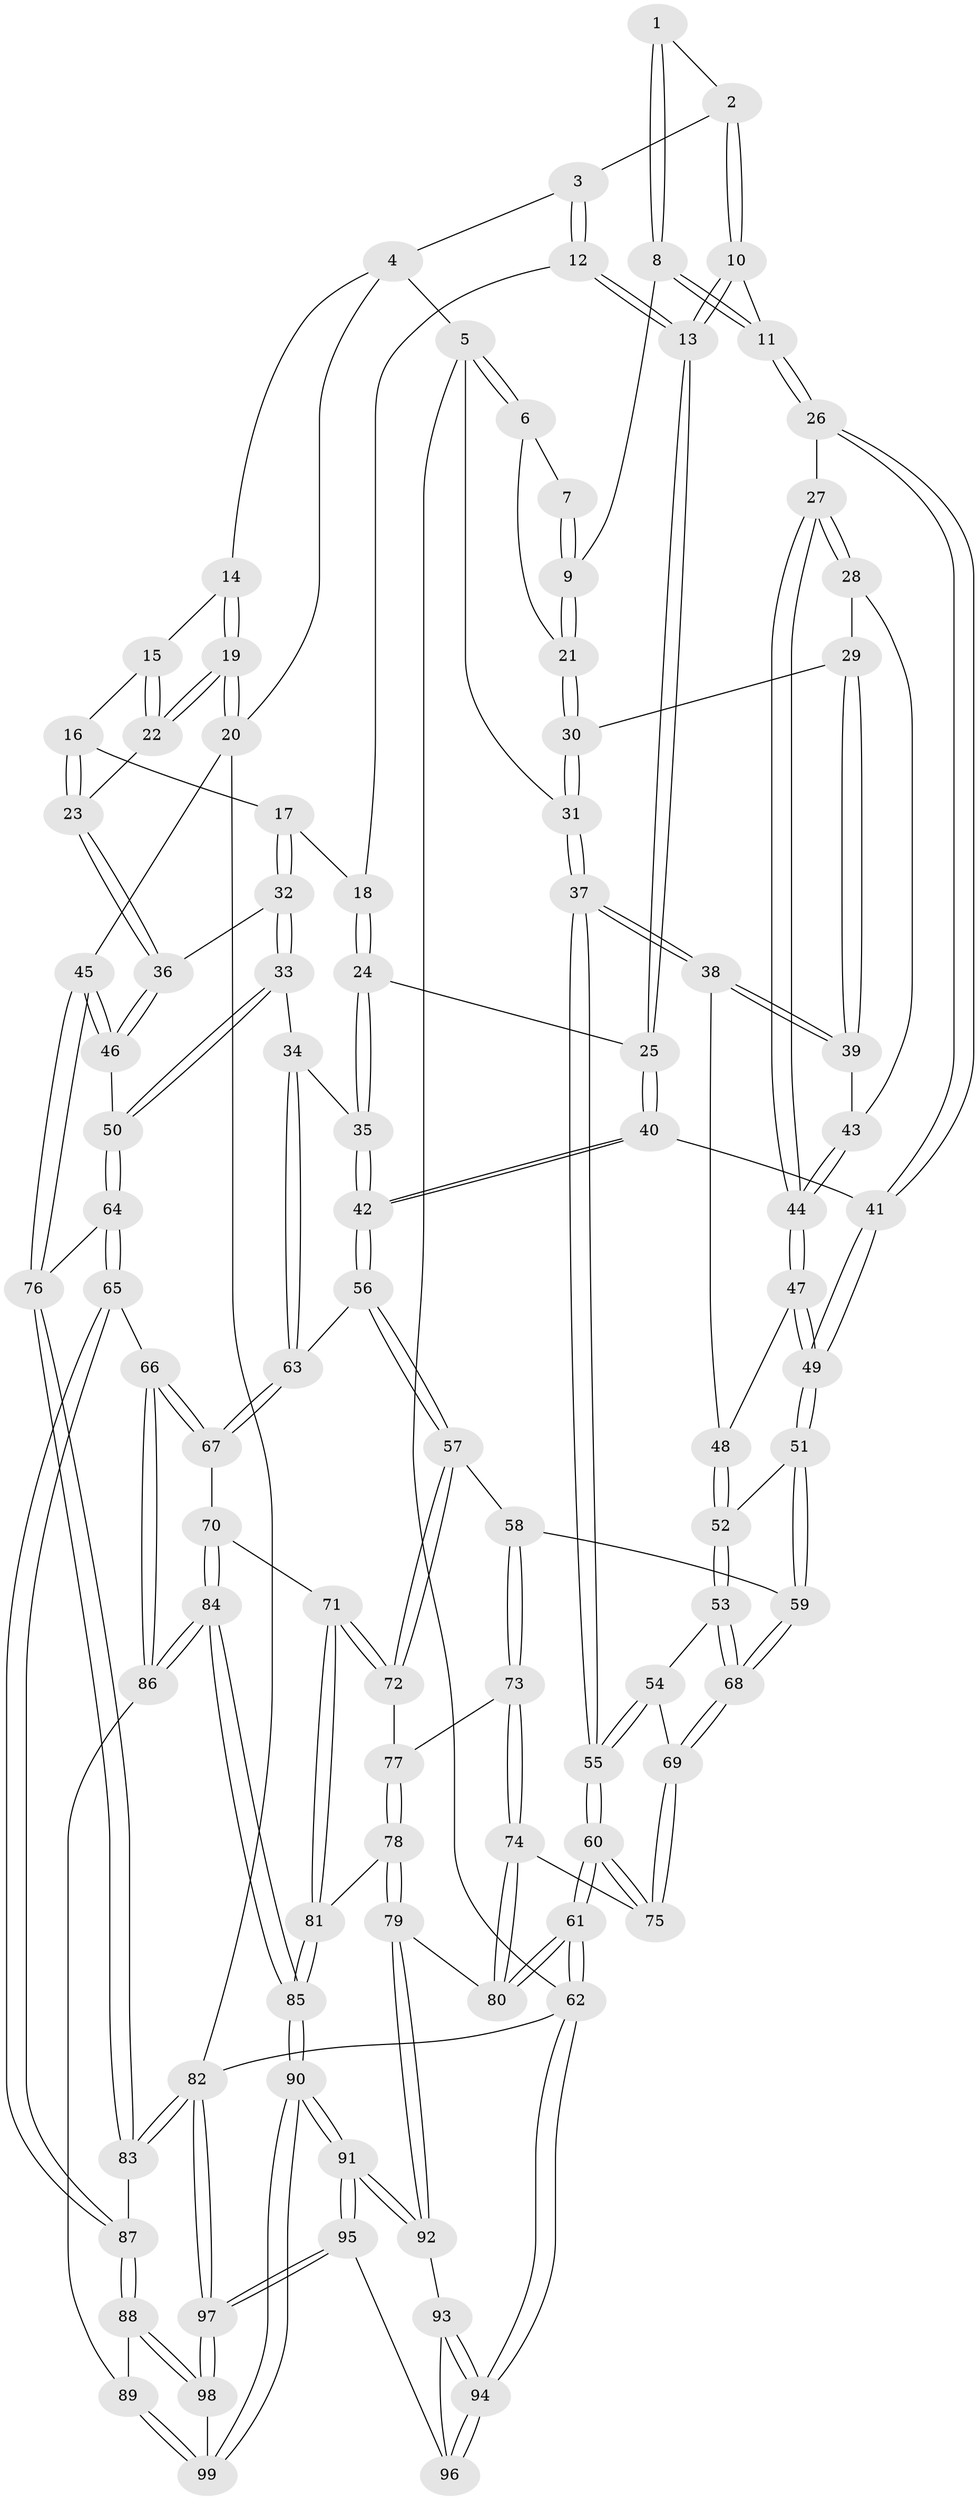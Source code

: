 // Generated by graph-tools (version 1.1) at 2025/03/03/09/25 03:03:11]
// undirected, 99 vertices, 244 edges
graph export_dot {
graph [start="1"]
  node [color=gray90,style=filled];
  1 [pos="+0.4480795599223297+0"];
  2 [pos="+0.6320361567888958+0"];
  3 [pos="+0.6861796397028949+0"];
  4 [pos="+0.6868673861144895+0"];
  5 [pos="+0+0"];
  6 [pos="+0+0"];
  7 [pos="+0+0"];
  8 [pos="+0.3241957468089078+0.13971592678926237"];
  9 [pos="+0.30076909161437365+0.14470979329151154"];
  10 [pos="+0.44564210639249785+0.21829032451830394"];
  11 [pos="+0.34971013107806037+0.168012527310095"];
  12 [pos="+0.6321471893404226+0.05991131172096193"];
  13 [pos="+0.4650474842419751+0.2328382566799256"];
  14 [pos="+0.8085957008605051+0.021795993343556877"];
  15 [pos="+0.8078964799185252+0.11480716078113304"];
  16 [pos="+0.7948433530091104+0.1577420116759178"];
  17 [pos="+0.6815472661905541+0.23666253744938676"];
  18 [pos="+0.6426149042158067+0.2005325214216229"];
  19 [pos="+1+0.2321564453392412"];
  20 [pos="+1+0.24173038164039"];
  21 [pos="+0.24764287123206877+0.1595964967574133"];
  22 [pos="+0.9264390649994368+0.27012216595332755"];
  23 [pos="+0.803666083378933+0.33542967173025984"];
  24 [pos="+0.5160897822089044+0.2894349756154168"];
  25 [pos="+0.49291292729332686+0.28024744881018526"];
  26 [pos="+0.3206889386032313+0.3822761168597826"];
  27 [pos="+0.28929619770053094+0.3709461934355842"];
  28 [pos="+0.24366697510285515+0.3453738910229739"];
  29 [pos="+0.21704483611261935+0.22339011525929922"];
  30 [pos="+0.23749512043069368+0.16786323099624154"];
  31 [pos="+0+0.1351161936704249"];
  32 [pos="+0.7393512005089745+0.36618172233593266"];
  33 [pos="+0.6987294893275069+0.41959441887837645"];
  34 [pos="+0.6561754919624613+0.4268184132238358"];
  35 [pos="+0.6053874334210736+0.3975369462672644"];
  36 [pos="+0.8026058481389201+0.3367455027415431"];
  37 [pos="+0+0.2805859567788191"];
  38 [pos="+0+0.35053875761841674"];
  39 [pos="+0.04690425224699617+0.339708708723016"];
  40 [pos="+0.3688791695832734+0.41484918946729943"];
  41 [pos="+0.33728459541089023+0.4001768237180524"];
  42 [pos="+0.3978959317809871+0.47077629389167946"];
  43 [pos="+0.18755128862691148+0.3649198714885559"];
  44 [pos="+0.18965064884991104+0.45181888171808104"];
  45 [pos="+1+0.5429315798714746"];
  46 [pos="+1+0.5049477117046778"];
  47 [pos="+0.1876859667074824+0.45883371352039615"];
  48 [pos="+0.04111432066592331+0.4059206751709091"];
  49 [pos="+0.20994460830465594+0.5083560345633416"];
  50 [pos="+0.7694659418729414+0.5191760850917749"];
  51 [pos="+0.20820378221381083+0.5208490578116496"];
  52 [pos="+0.08113186468459903+0.4942016997603885"];
  53 [pos="+0.07666423257829119+0.5520891580381172"];
  54 [pos="+0.037998832119060716+0.5719995634158738"];
  55 [pos="+0+0.6160662858054194"];
  56 [pos="+0.4029189361433588+0.5235419185008852"];
  57 [pos="+0.3942580969624919+0.5498479160204995"];
  58 [pos="+0.23909802981201986+0.5691802173058145"];
  59 [pos="+0.21485078664421758+0.5501661236584843"];
  60 [pos="+0+0.7661887002306313"];
  61 [pos="+0+1"];
  62 [pos="+0+1"];
  63 [pos="+0.5965596333093783+0.5235443984620617"];
  64 [pos="+0.7702564877038995+0.6155715870018158"];
  65 [pos="+0.7508540273339714+0.6977919374692384"];
  66 [pos="+0.7392165610319956+0.7081131473691944"];
  67 [pos="+0.5918540534548142+0.6421918845109111"];
  68 [pos="+0.1316471353262209+0.5951574611974602"];
  69 [pos="+0.10379200866383297+0.7065752874036544"];
  70 [pos="+0.4884942635274106+0.694003232768585"];
  71 [pos="+0.43610996177633676+0.6688939176354877"];
  72 [pos="+0.4212967945822835+0.6507218975994167"];
  73 [pos="+0.2442167436327577+0.6798502981863118"];
  74 [pos="+0.13309098274976955+0.7377544790033814"];
  75 [pos="+0.10226662440617541+0.7208553016189978"];
  76 [pos="+1+0.5553987359235703"];
  77 [pos="+0.2615437164591696+0.6873294291786568"];
  78 [pos="+0.31503404326105355+0.8060958204700126"];
  79 [pos="+0.2034151533044328+0.8506949877275166"];
  80 [pos="+0.17691382646677326+0.8401313512052043"];
  81 [pos="+0.3250844251619027+0.8077742640454753"];
  82 [pos="+1+1"];
  83 [pos="+1+0.6739960202596017"];
  84 [pos="+0.5334602652626503+0.9098828746992854"];
  85 [pos="+0.5071153302946311+1"];
  86 [pos="+0.7354067593519178+0.735363794502127"];
  87 [pos="+1+0.7144280333787711"];
  88 [pos="+0.8521364923223219+0.8952354134494532"];
  89 [pos="+0.8060130477246791+0.872842045911246"];
  90 [pos="+0.5095253265312791+1"];
  91 [pos="+0.49450718244894065+1"];
  92 [pos="+0.2157495468692352+0.8770295736518842"];
  93 [pos="+0.21361039725832615+0.890116970677762"];
  94 [pos="+0.06308084909667212+1"];
  95 [pos="+0.4927686800257875+1"];
  96 [pos="+0.2695895751708195+1"];
  97 [pos="+1+1"];
  98 [pos="+0.8842409237196922+0.975280184034645"];
  99 [pos="+0.6339909442987002+0.9865751464582047"];
  1 -- 2;
  1 -- 8;
  1 -- 8;
  2 -- 3;
  2 -- 10;
  2 -- 10;
  3 -- 4;
  3 -- 12;
  3 -- 12;
  4 -- 5;
  4 -- 14;
  4 -- 20;
  5 -- 6;
  5 -- 6;
  5 -- 31;
  5 -- 62;
  6 -- 7;
  6 -- 21;
  7 -- 9;
  7 -- 9;
  8 -- 9;
  8 -- 11;
  8 -- 11;
  9 -- 21;
  9 -- 21;
  10 -- 11;
  10 -- 13;
  10 -- 13;
  11 -- 26;
  11 -- 26;
  12 -- 13;
  12 -- 13;
  12 -- 18;
  13 -- 25;
  13 -- 25;
  14 -- 15;
  14 -- 19;
  14 -- 19;
  15 -- 16;
  15 -- 22;
  15 -- 22;
  16 -- 17;
  16 -- 23;
  16 -- 23;
  17 -- 18;
  17 -- 32;
  17 -- 32;
  18 -- 24;
  18 -- 24;
  19 -- 20;
  19 -- 20;
  19 -- 22;
  19 -- 22;
  20 -- 45;
  20 -- 82;
  21 -- 30;
  21 -- 30;
  22 -- 23;
  23 -- 36;
  23 -- 36;
  24 -- 25;
  24 -- 35;
  24 -- 35;
  25 -- 40;
  25 -- 40;
  26 -- 27;
  26 -- 41;
  26 -- 41;
  27 -- 28;
  27 -- 28;
  27 -- 44;
  27 -- 44;
  28 -- 29;
  28 -- 43;
  29 -- 30;
  29 -- 39;
  29 -- 39;
  30 -- 31;
  30 -- 31;
  31 -- 37;
  31 -- 37;
  32 -- 33;
  32 -- 33;
  32 -- 36;
  33 -- 34;
  33 -- 50;
  33 -- 50;
  34 -- 35;
  34 -- 63;
  34 -- 63;
  35 -- 42;
  35 -- 42;
  36 -- 46;
  36 -- 46;
  37 -- 38;
  37 -- 38;
  37 -- 55;
  37 -- 55;
  38 -- 39;
  38 -- 39;
  38 -- 48;
  39 -- 43;
  40 -- 41;
  40 -- 42;
  40 -- 42;
  41 -- 49;
  41 -- 49;
  42 -- 56;
  42 -- 56;
  43 -- 44;
  43 -- 44;
  44 -- 47;
  44 -- 47;
  45 -- 46;
  45 -- 46;
  45 -- 76;
  45 -- 76;
  46 -- 50;
  47 -- 48;
  47 -- 49;
  47 -- 49;
  48 -- 52;
  48 -- 52;
  49 -- 51;
  49 -- 51;
  50 -- 64;
  50 -- 64;
  51 -- 52;
  51 -- 59;
  51 -- 59;
  52 -- 53;
  52 -- 53;
  53 -- 54;
  53 -- 68;
  53 -- 68;
  54 -- 55;
  54 -- 55;
  54 -- 69;
  55 -- 60;
  55 -- 60;
  56 -- 57;
  56 -- 57;
  56 -- 63;
  57 -- 58;
  57 -- 72;
  57 -- 72;
  58 -- 59;
  58 -- 73;
  58 -- 73;
  59 -- 68;
  59 -- 68;
  60 -- 61;
  60 -- 61;
  60 -- 75;
  60 -- 75;
  61 -- 62;
  61 -- 62;
  61 -- 80;
  61 -- 80;
  62 -- 94;
  62 -- 94;
  62 -- 82;
  63 -- 67;
  63 -- 67;
  64 -- 65;
  64 -- 65;
  64 -- 76;
  65 -- 66;
  65 -- 87;
  65 -- 87;
  66 -- 67;
  66 -- 67;
  66 -- 86;
  66 -- 86;
  67 -- 70;
  68 -- 69;
  68 -- 69;
  69 -- 75;
  69 -- 75;
  70 -- 71;
  70 -- 84;
  70 -- 84;
  71 -- 72;
  71 -- 72;
  71 -- 81;
  71 -- 81;
  72 -- 77;
  73 -- 74;
  73 -- 74;
  73 -- 77;
  74 -- 75;
  74 -- 80;
  74 -- 80;
  76 -- 83;
  76 -- 83;
  77 -- 78;
  77 -- 78;
  78 -- 79;
  78 -- 79;
  78 -- 81;
  79 -- 80;
  79 -- 92;
  79 -- 92;
  81 -- 85;
  81 -- 85;
  82 -- 83;
  82 -- 83;
  82 -- 97;
  82 -- 97;
  83 -- 87;
  84 -- 85;
  84 -- 85;
  84 -- 86;
  84 -- 86;
  85 -- 90;
  85 -- 90;
  86 -- 89;
  87 -- 88;
  87 -- 88;
  88 -- 89;
  88 -- 98;
  88 -- 98;
  89 -- 99;
  89 -- 99;
  90 -- 91;
  90 -- 91;
  90 -- 99;
  90 -- 99;
  91 -- 92;
  91 -- 92;
  91 -- 95;
  91 -- 95;
  92 -- 93;
  93 -- 94;
  93 -- 94;
  93 -- 96;
  94 -- 96;
  94 -- 96;
  95 -- 96;
  95 -- 97;
  95 -- 97;
  97 -- 98;
  97 -- 98;
  98 -- 99;
}
